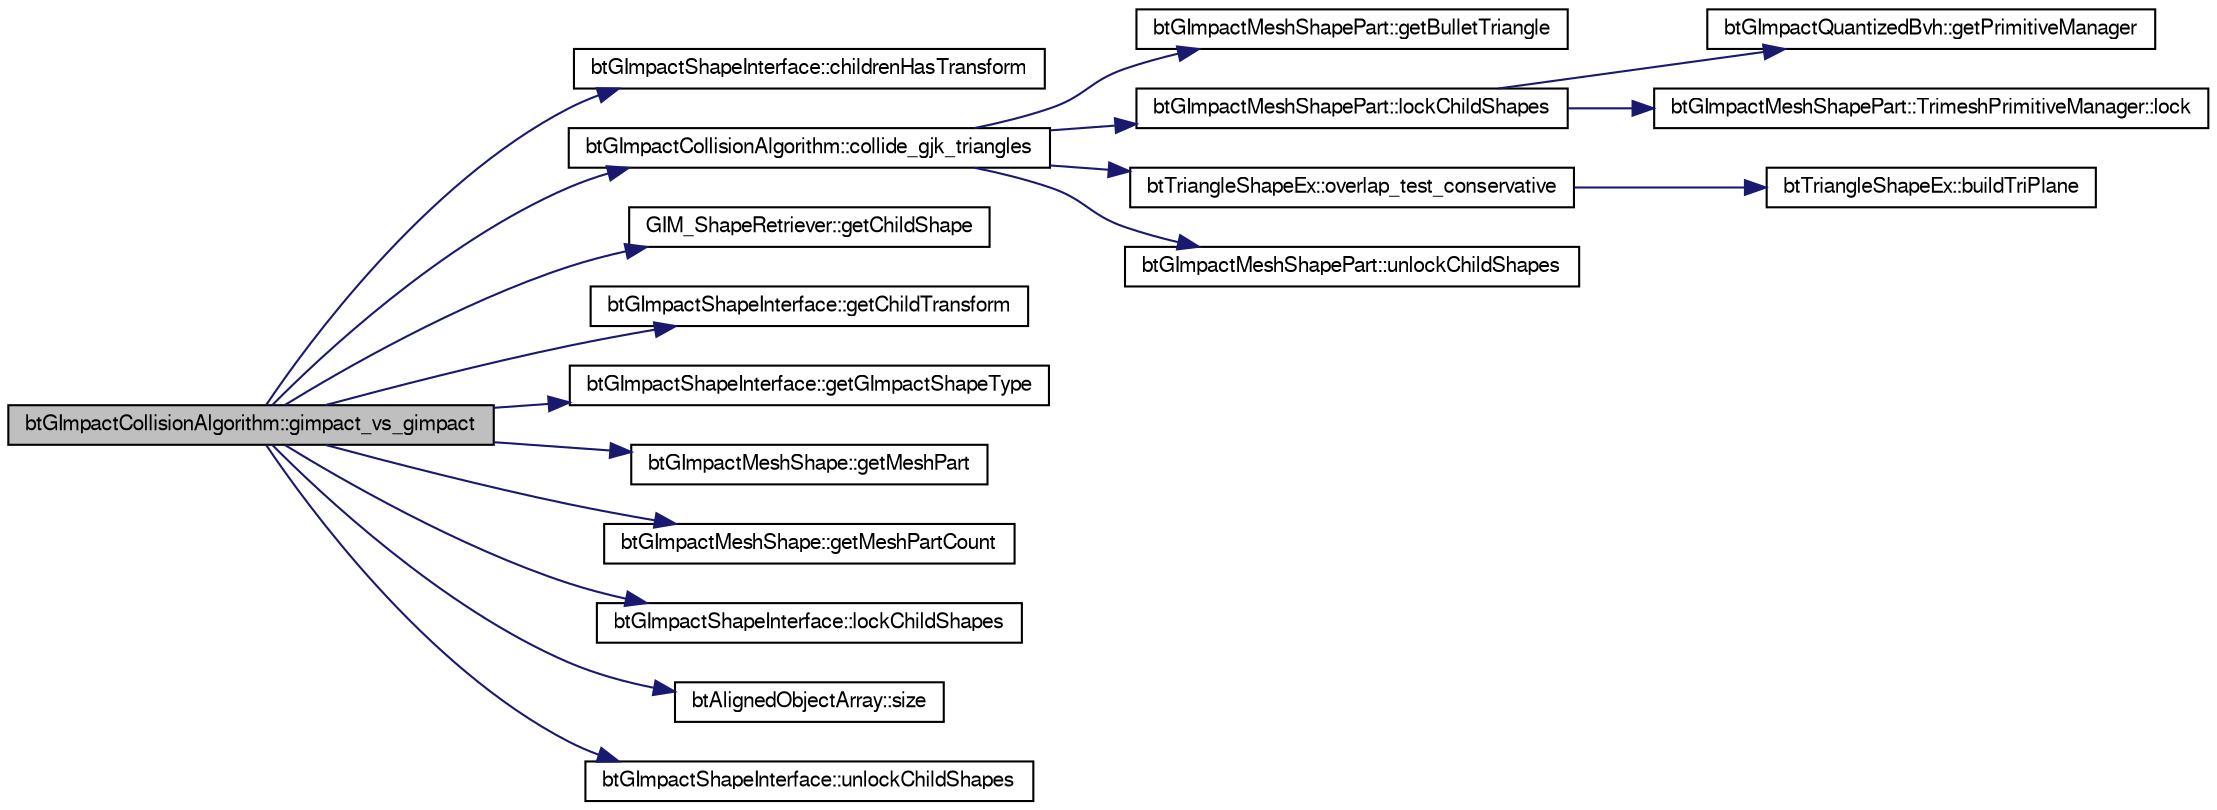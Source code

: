 digraph G
{
  bgcolor="transparent";
  edge [fontname="FreeSans",fontsize=10,labelfontname="FreeSans",labelfontsize=10];
  node [fontname="FreeSans",fontsize=10,shape=record];
  rankdir=LR;
  Node1 [label="btGImpactCollisionAlgorithm::gimpact_vs_gimpact",height=0.2,width=0.4,color="black", fillcolor="grey75", style="filled" fontcolor="black"];
  Node1 -> Node2 [color="midnightblue",fontsize=10,style="solid"];
  Node2 [label="btGImpactShapeInterface::childrenHasTransform",height=0.2,width=0.4,color="black",URL="$classbt_g_impact_shape_interface.html#9ea24ba36990721e4f55851afc421e06",tooltip="if true, then its children must get transforms."];
  Node1 -> Node3 [color="midnightblue",fontsize=10,style="solid"];
  Node3 [label="btGImpactCollisionAlgorithm::collide_gjk_triangles",height=0.2,width=0.4,color="black",URL="$classbt_g_impact_collision_algorithm.html#1cc907bcb394f7a95d609b1b56a5490e"];
  Node3 -> Node4 [color="midnightblue",fontsize=10,style="solid"];
  Node4 [label="btGImpactMeshShapePart::getBulletTriangle",height=0.2,width=0.4,color="black",URL="$classbt_g_impact_mesh_shape_part.html#5deaf3963fd7b8c337a322a5d775b478"];
  Node3 -> Node5 [color="midnightblue",fontsize=10,style="solid"];
  Node5 [label="btGImpactMeshShapePart::lockChildShapes",height=0.2,width=0.4,color="black",URL="$classbt_g_impact_mesh_shape_part.html#9204e51eefb25e0733cef4791c937f28",tooltip="call when reading child shapes"];
  Node5 -> Node6 [color="midnightblue",fontsize=10,style="solid"];
  Node6 [label="btGImpactQuantizedBvh::getPrimitiveManager",height=0.2,width=0.4,color="black",URL="$classbt_g_impact_quantized_bvh.html#8954b68cdc557ffab6c4c0361cea109a"];
  Node5 -> Node7 [color="midnightblue",fontsize=10,style="solid"];
  Node7 [label="btGImpactMeshShapePart::TrimeshPrimitiveManager::lock",height=0.2,width=0.4,color="black",URL="$classbt_g_impact_mesh_shape_part_1_1_trimesh_primitive_manager.html#48a013e72b76f832638a54326a7cc709"];
  Node3 -> Node8 [color="midnightblue",fontsize=10,style="solid"];
  Node8 [label="btTriangleShapeEx::overlap_test_conservative",height=0.2,width=0.4,color="black",URL="$classbt_triangle_shape_ex.html#8642843da440361eecf27d5a074d6231",tooltip="class btTriangleShapeEx: public btTriangleShape"];
  Node8 -> Node9 [color="midnightblue",fontsize=10,style="solid"];
  Node9 [label="btTriangleShapeEx::buildTriPlane",height=0.2,width=0.4,color="black",URL="$classbt_triangle_shape_ex.html#004b61bd84c01fde9edd25e0c538bd1d"];
  Node3 -> Node10 [color="midnightblue",fontsize=10,style="solid"];
  Node10 [label="btGImpactMeshShapePart::unlockChildShapes",height=0.2,width=0.4,color="black",URL="$classbt_g_impact_mesh_shape_part.html#0624b4e736275809ea259a7144ac0a48"];
  Node1 -> Node11 [color="midnightblue",fontsize=10,style="solid"];
  Node11 [label="GIM_ShapeRetriever::getChildShape",height=0.2,width=0.4,color="black",URL="$class_g_i_m___shape_retriever.html#83751e415bbb4c24f608ea786b7ddb6e"];
  Node1 -> Node12 [color="midnightblue",fontsize=10,style="solid"];
  Node12 [label="btGImpactShapeInterface::getChildTransform",height=0.2,width=0.4,color="black",URL="$classbt_g_impact_shape_interface.html#c06b1f597e2b628bf1e0523ab1c62d08",tooltip="Gets the children transform."];
  Node1 -> Node13 [color="midnightblue",fontsize=10,style="solid"];
  Node13 [label="btGImpactShapeInterface::getGImpactShapeType",height=0.2,width=0.4,color="black",URL="$classbt_g_impact_shape_interface.html#25cacbe448997e3f8ec99cb2d4952859",tooltip="Base method for determinig which kind of GIMPACT shape we get."];
  Node1 -> Node14 [color="midnightblue",fontsize=10,style="solid"];
  Node14 [label="btGImpactMeshShape::getMeshPart",height=0.2,width=0.4,color="black",URL="$classbt_g_impact_mesh_shape.html#bac8a0def4182767d8556d7ed8b08a7c"];
  Node1 -> Node15 [color="midnightblue",fontsize=10,style="solid"];
  Node15 [label="btGImpactMeshShape::getMeshPartCount",height=0.2,width=0.4,color="black",URL="$classbt_g_impact_mesh_shape.html#6cea13ee2675f58721e9cde9e7acc917"];
  Node1 -> Node16 [color="midnightblue",fontsize=10,style="solid"];
  Node16 [label="btGImpactShapeInterface::lockChildShapes",height=0.2,width=0.4,color="black",URL="$classbt_g_impact_shape_interface.html#e5de49e788c97a954ab9f2bde16adf60",tooltip="call when reading child shapes"];
  Node1 -> Node17 [color="midnightblue",fontsize=10,style="solid"];
  Node17 [label="btAlignedObjectArray::size",height=0.2,width=0.4,color="black",URL="$classbt_aligned_object_array.html#6bdd14c7599ecb95e8d83dd5a715f9b7",tooltip="return the number of elements in the array"];
  Node1 -> Node18 [color="midnightblue",fontsize=10,style="solid"];
  Node18 [label="btGImpactShapeInterface::unlockChildShapes",height=0.2,width=0.4,color="black",URL="$classbt_g_impact_shape_interface.html#c7da336fdb3165c1d086c766fe42114e"];
}
